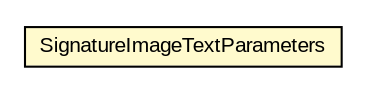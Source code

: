 #!/usr/local/bin/dot
#
# Class diagram 
# Generated by UMLGraph version R5_6-24-gf6e263 (http://www.umlgraph.org/)
#

digraph G {
	edge [fontname="arial",fontsize=10,labelfontname="arial",labelfontsize=10];
	node [fontname="arial",fontsize=10,shape=plaintext];
	nodesep=0.25;
	ranksep=0.5;
	// eu.europa.esig.dss.pades.SignatureImageTextParameters
	c625420 [label=<<table title="eu.europa.esig.dss.pades.SignatureImageTextParameters" border="0" cellborder="1" cellspacing="0" cellpadding="2" port="p" bgcolor="lemonChiffon" href="./SignatureImageTextParameters.html">
		<tr><td><table border="0" cellspacing="0" cellpadding="1">
<tr><td align="center" balign="center"> SignatureImageTextParameters </td></tr>
		</table></td></tr>
		</table>>, URL="./SignatureImageTextParameters.html", fontname="arial", fontcolor="black", fontsize=10.0];
}

